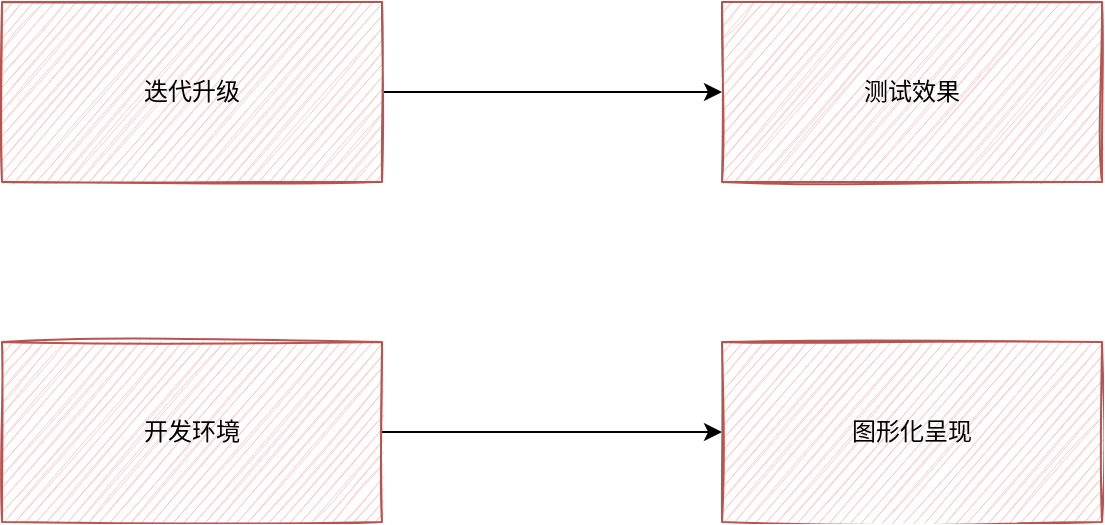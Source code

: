 <mxfile version="15.9.6" type="github">
  <diagram id="C5RBs43oDa-KdzZeNtuy" name="Page-1">
    <mxGraphModel dx="1405" dy="579" grid="1" gridSize="10" guides="1" tooltips="1" connect="1" arrows="1" fold="1" page="1" pageScale="1" pageWidth="827" pageHeight="1169" math="0" shadow="0">
      <root>
        <mxCell id="WIyWlLk6GJQsqaUBKTNV-0" />
        <mxCell id="WIyWlLk6GJQsqaUBKTNV-1" parent="WIyWlLk6GJQsqaUBKTNV-0" />
        <mxCell id="z8I63tv8deIUzhnZnLOK-2" style="edgeStyle=orthogonalEdgeStyle;curved=0;rounded=1;sketch=0;orthogonalLoop=1;jettySize=auto;html=1;exitX=1;exitY=0.5;exitDx=0;exitDy=0;" edge="1" parent="WIyWlLk6GJQsqaUBKTNV-1" source="z8I63tv8deIUzhnZnLOK-0" target="z8I63tv8deIUzhnZnLOK-1">
          <mxGeometry relative="1" as="geometry" />
        </mxCell>
        <mxCell id="z8I63tv8deIUzhnZnLOK-0" value="迭代升级" style="rounded=0;whiteSpace=wrap;html=1;sketch=1;fillColor=#f8cecc;strokeColor=#b85450;" vertex="1" parent="WIyWlLk6GJQsqaUBKTNV-1">
          <mxGeometry x="110" y="90" width="190" height="90" as="geometry" />
        </mxCell>
        <mxCell id="z8I63tv8deIUzhnZnLOK-1" value="测试效果" style="rounded=0;whiteSpace=wrap;html=1;sketch=1;fillColor=#f8cecc;strokeColor=#b85450;" vertex="1" parent="WIyWlLk6GJQsqaUBKTNV-1">
          <mxGeometry x="470" y="90" width="190" height="90" as="geometry" />
        </mxCell>
        <mxCell id="z8I63tv8deIUzhnZnLOK-5" style="edgeStyle=orthogonalEdgeStyle;curved=0;rounded=1;sketch=0;orthogonalLoop=1;jettySize=auto;html=1;exitX=1;exitY=0.5;exitDx=0;exitDy=0;entryX=0;entryY=0.5;entryDx=0;entryDy=0;" edge="1" parent="WIyWlLk6GJQsqaUBKTNV-1" source="z8I63tv8deIUzhnZnLOK-3" target="z8I63tv8deIUzhnZnLOK-4">
          <mxGeometry relative="1" as="geometry" />
        </mxCell>
        <mxCell id="z8I63tv8deIUzhnZnLOK-3" value="开发环境" style="rounded=0;whiteSpace=wrap;html=1;sketch=1;fillColor=#f8cecc;strokeColor=#b85450;" vertex="1" parent="WIyWlLk6GJQsqaUBKTNV-1">
          <mxGeometry x="110" y="260" width="190" height="90" as="geometry" />
        </mxCell>
        <mxCell id="z8I63tv8deIUzhnZnLOK-4" value="图形化呈现" style="rounded=0;whiteSpace=wrap;html=1;sketch=1;fillColor=#f8cecc;strokeColor=#b85450;" vertex="1" parent="WIyWlLk6GJQsqaUBKTNV-1">
          <mxGeometry x="470" y="260" width="190" height="90" as="geometry" />
        </mxCell>
      </root>
    </mxGraphModel>
  </diagram>
</mxfile>

